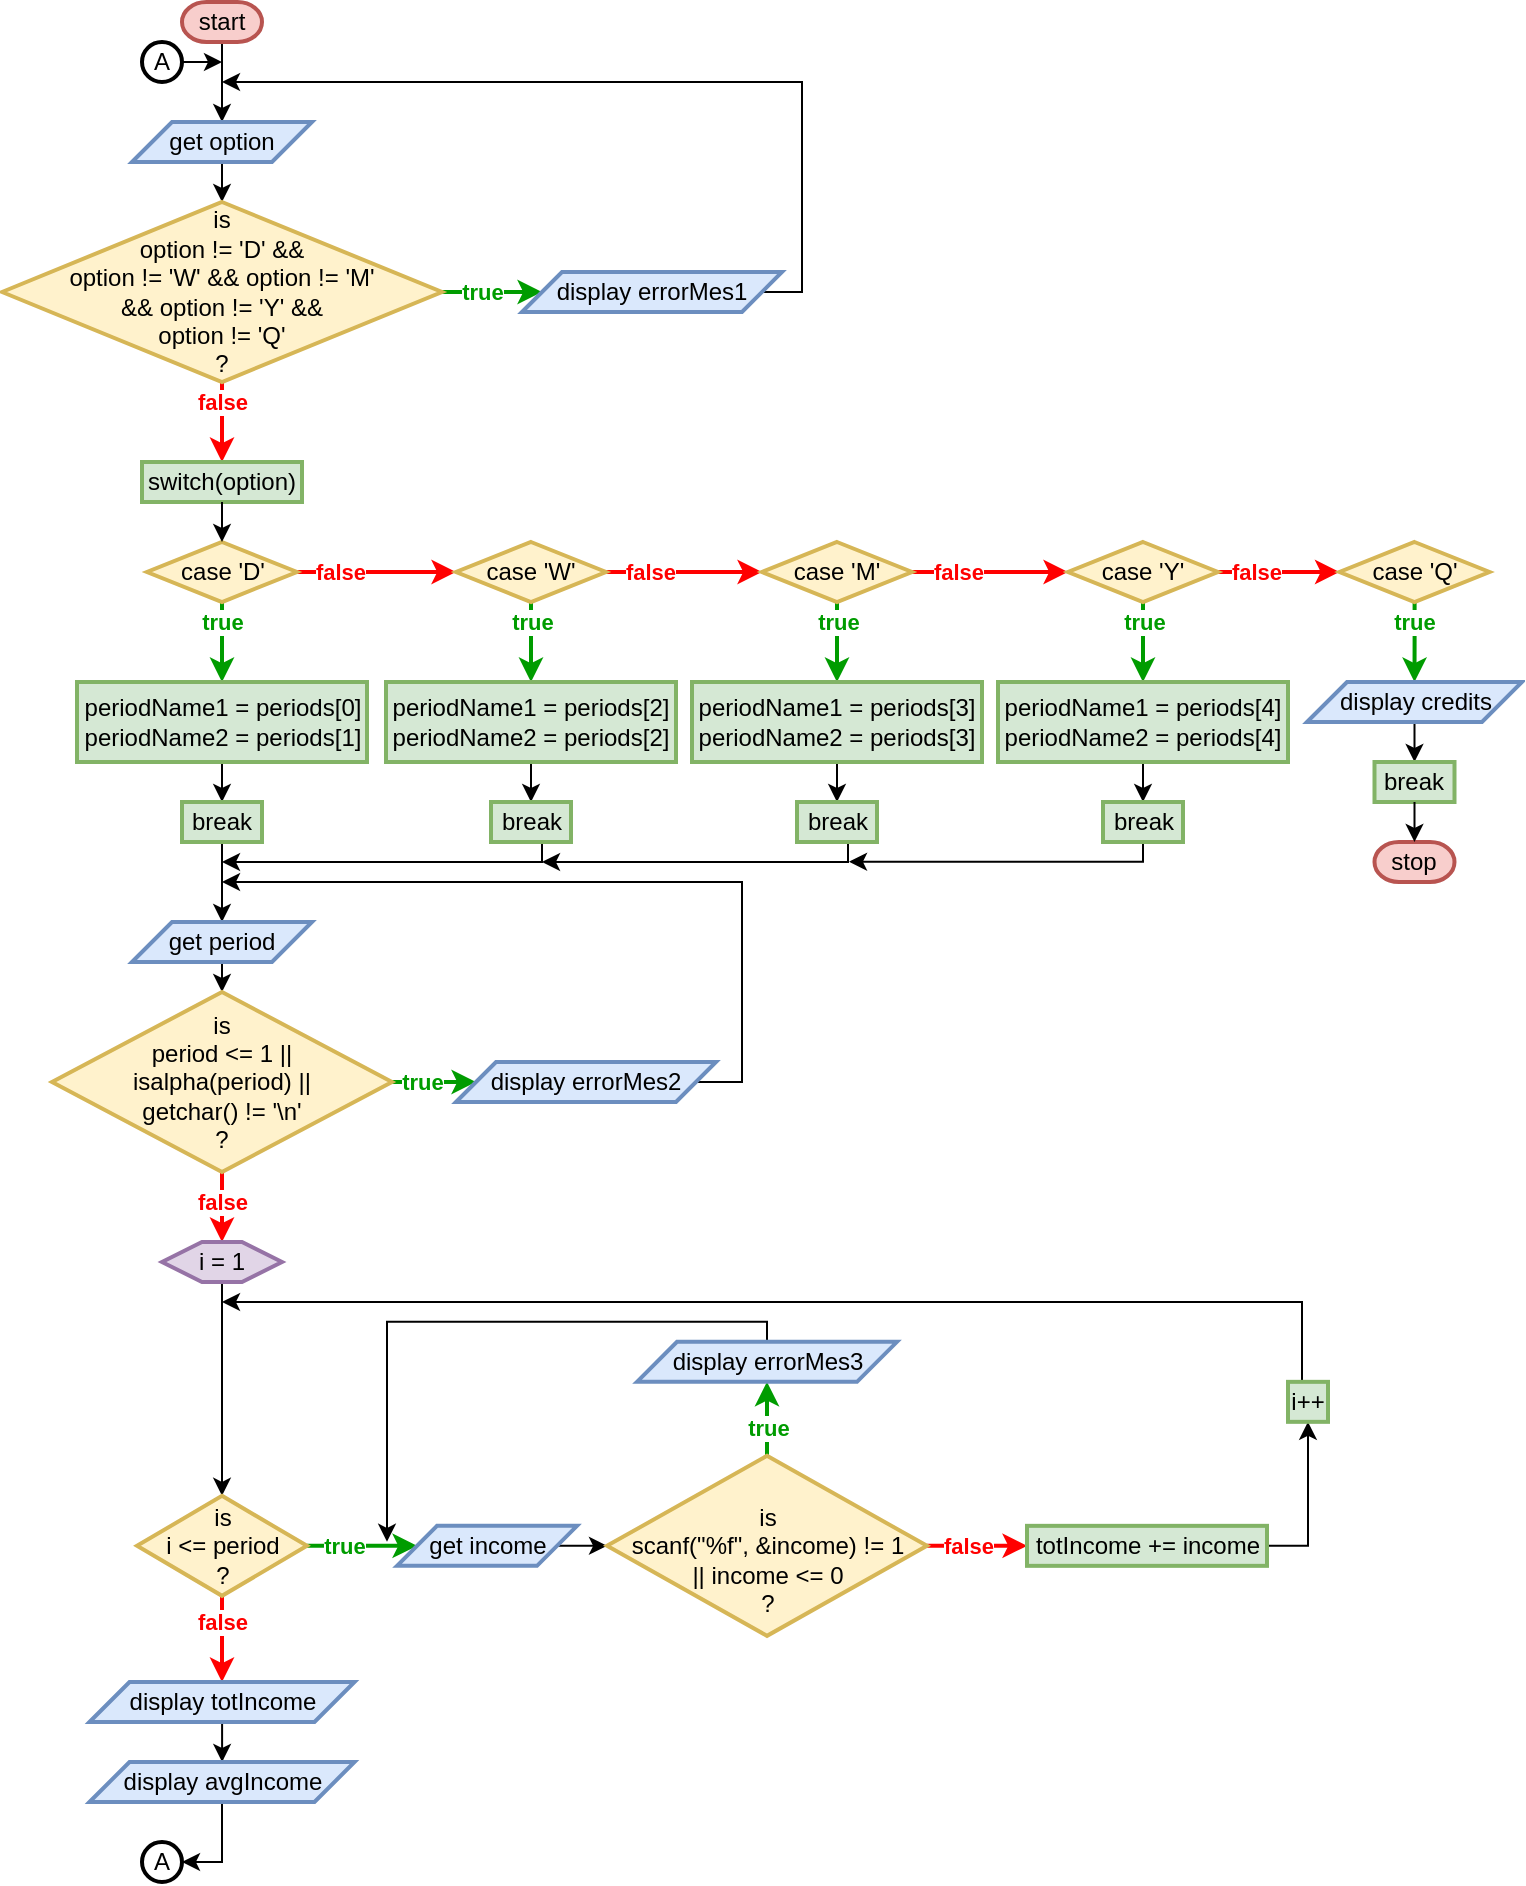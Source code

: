 <mxfile version="22.1.7" type="device">
  <diagram id="C5RBs43oDa-KdzZeNtuy" name="Page-1">
    <mxGraphModel dx="2422" dy="942" grid="1" gridSize="10" guides="1" tooltips="1" connect="1" arrows="1" fold="1" page="1" pageScale="1" pageWidth="827" pageHeight="1169" math="0" shadow="0">
      <root>
        <mxCell id="WIyWlLk6GJQsqaUBKTNV-0" />
        <mxCell id="WIyWlLk6GJQsqaUBKTNV-1" parent="WIyWlLk6GJQsqaUBKTNV-0" />
        <mxCell id="bwwct-PBgF6Mu_VAMtFp-4" value="" style="edgeStyle=orthogonalEdgeStyle;rounded=0;orthogonalLoop=1;jettySize=auto;html=1;" parent="WIyWlLk6GJQsqaUBKTNV-1" source="bwwct-PBgF6Mu_VAMtFp-2" edge="1">
          <mxGeometry relative="1" as="geometry">
            <mxPoint x="144" y="144" as="targetPoint" />
          </mxGeometry>
        </mxCell>
        <mxCell id="bwwct-PBgF6Mu_VAMtFp-2" value="A" style="strokeWidth=2;html=1;shape=mxgraph.flowchart.start_2;whiteSpace=wrap;" parent="WIyWlLk6GJQsqaUBKTNV-1" vertex="1">
          <mxGeometry x="104" y="134" width="20" height="20" as="geometry" />
        </mxCell>
        <mxCell id="bwwct-PBgF6Mu_VAMtFp-9" value="" style="edgeStyle=orthogonalEdgeStyle;rounded=0;orthogonalLoop=1;jettySize=auto;html=1;" parent="WIyWlLk6GJQsqaUBKTNV-1" source="bwwct-PBgF6Mu_VAMtFp-5" target="bwwct-PBgF6Mu_VAMtFp-8" edge="1">
          <mxGeometry relative="1" as="geometry" />
        </mxCell>
        <mxCell id="bwwct-PBgF6Mu_VAMtFp-5" value="start" style="strokeWidth=2;html=1;shape=mxgraph.flowchart.terminator;whiteSpace=wrap;fillColor=#f8cecc;strokeColor=#b85450;" parent="WIyWlLk6GJQsqaUBKTNV-1" vertex="1">
          <mxGeometry x="124" y="114" width="40" height="20" as="geometry" />
        </mxCell>
        <mxCell id="bwwct-PBgF6Mu_VAMtFp-11" value="" style="edgeStyle=orthogonalEdgeStyle;rounded=0;orthogonalLoop=1;jettySize=auto;html=1;" parent="WIyWlLk6GJQsqaUBKTNV-1" source="bwwct-PBgF6Mu_VAMtFp-8" target="bwwct-PBgF6Mu_VAMtFp-10" edge="1">
          <mxGeometry relative="1" as="geometry" />
        </mxCell>
        <mxCell id="bwwct-PBgF6Mu_VAMtFp-8" value="get option" style="shape=parallelogram;perimeter=parallelogramPerimeter;whiteSpace=wrap;html=1;fixedSize=1;strokeWidth=2;fillColor=#dae8fc;strokeColor=#6c8ebf;" parent="WIyWlLk6GJQsqaUBKTNV-1" vertex="1">
          <mxGeometry x="99" y="174" width="90" height="20" as="geometry" />
        </mxCell>
        <mxCell id="bwwct-PBgF6Mu_VAMtFp-13" value="&lt;font color=&quot;#009c00&quot;&gt;true&lt;/font&gt;" style="edgeStyle=orthogonalEdgeStyle;rounded=0;orthogonalLoop=1;jettySize=auto;html=1;fillColor=#d5e8d4;strokeColor=#009C00;strokeWidth=2;fontStyle=1" parent="WIyWlLk6GJQsqaUBKTNV-1" source="bwwct-PBgF6Mu_VAMtFp-10" target="bwwct-PBgF6Mu_VAMtFp-12" edge="1">
          <mxGeometry x="-0.2" relative="1" as="geometry">
            <mxPoint as="offset" />
          </mxGeometry>
        </mxCell>
        <mxCell id="bwwct-PBgF6Mu_VAMtFp-21" value="&lt;b&gt;&lt;font color=&quot;#ff0000&quot;&gt;false&lt;/font&gt;&lt;/b&gt;" style="edgeStyle=orthogonalEdgeStyle;rounded=0;orthogonalLoop=1;jettySize=auto;html=1;exitX=0.5;exitY=1;exitDx=0;exitDy=0;entryX=0.5;entryY=0;entryDx=0;entryDy=0;strokeColor=#FF0000;strokeWidth=2;" parent="WIyWlLk6GJQsqaUBKTNV-1" source="bwwct-PBgF6Mu_VAMtFp-10" target="bwwct-PBgF6Mu_VAMtFp-20" edge="1">
          <mxGeometry x="-0.5" relative="1" as="geometry">
            <mxPoint as="offset" />
          </mxGeometry>
        </mxCell>
        <mxCell id="bwwct-PBgF6Mu_VAMtFp-10" value="is&lt;br&gt;option != &#39;D&#39; &amp;amp;&amp;amp;&lt;br style=&quot;font-size: 11px;&quot;&gt;option != &#39;W&#39; &amp;amp;&amp;amp; option != &#39;M&#39;&lt;br&gt;&amp;amp;&amp;amp; option != &#39;Y&#39; &amp;amp;&amp;amp;&lt;br&gt;option != &#39;Q&#39;&lt;br&gt;?" style="rhombus;whiteSpace=wrap;html=1;strokeWidth=2;fillColor=#fff2cc;strokeColor=#d6b656;" parent="WIyWlLk6GJQsqaUBKTNV-1" vertex="1">
          <mxGeometry x="34" y="214" width="220" height="90" as="geometry" />
        </mxCell>
        <mxCell id="bwwct-PBgF6Mu_VAMtFp-17" style="edgeStyle=orthogonalEdgeStyle;rounded=0;orthogonalLoop=1;jettySize=auto;html=1;exitX=1;exitY=0.5;exitDx=0;exitDy=0;" parent="WIyWlLk6GJQsqaUBKTNV-1" source="bwwct-PBgF6Mu_VAMtFp-12" edge="1">
          <mxGeometry relative="1" as="geometry">
            <mxPoint x="144" y="154" as="targetPoint" />
            <Array as="points">
              <mxPoint x="434" y="259" />
              <mxPoint x="434" y="154" />
            </Array>
          </mxGeometry>
        </mxCell>
        <mxCell id="bwwct-PBgF6Mu_VAMtFp-12" value="display errorMes1" style="shape=parallelogram;perimeter=parallelogramPerimeter;whiteSpace=wrap;html=1;fixedSize=1;strokeWidth=2;fillColor=#dae8fc;strokeColor=#6c8ebf;" parent="WIyWlLk6GJQsqaUBKTNV-1" vertex="1">
          <mxGeometry x="294" y="249" width="130" height="20" as="geometry" />
        </mxCell>
        <mxCell id="bwwct-PBgF6Mu_VAMtFp-20" value="switch(option)" style="whiteSpace=wrap;html=1;strokeWidth=2;fillColor=#d5e8d4;strokeColor=#82b366;" parent="WIyWlLk6GJQsqaUBKTNV-1" vertex="1">
          <mxGeometry x="104" y="344" width="80" height="20" as="geometry" />
        </mxCell>
        <mxCell id="bwwct-PBgF6Mu_VAMtFp-61" value="&lt;b&gt;&lt;font color=&quot;#009c00&quot;&gt;true&lt;/font&gt;&lt;/b&gt;" style="edgeStyle=orthogonalEdgeStyle;rounded=0;orthogonalLoop=1;jettySize=auto;html=1;exitX=0.5;exitY=1;exitDx=0;exitDy=0;entryX=0.5;entryY=0;entryDx=0;entryDy=0;strokeWidth=2;strokeColor=#009C00;" parent="WIyWlLk6GJQsqaUBKTNV-1" source="bwwct-PBgF6Mu_VAMtFp-22" target="bwwct-PBgF6Mu_VAMtFp-24" edge="1">
          <mxGeometry x="-0.5" relative="1" as="geometry">
            <mxPoint as="offset" />
          </mxGeometry>
        </mxCell>
        <mxCell id="bwwct-PBgF6Mu_VAMtFp-62" value="&lt;b&gt;&lt;font color=&quot;#ff0000&quot;&gt;false&lt;/font&gt;&lt;/b&gt;" style="edgeStyle=orthogonalEdgeStyle;rounded=0;orthogonalLoop=1;jettySize=auto;html=1;exitX=1;exitY=0.5;exitDx=0;exitDy=0;entryX=0;entryY=0.5;entryDx=0;entryDy=0;strokeWidth=2;strokeColor=#FF0000;" parent="WIyWlLk6GJQsqaUBKTNV-1" source="bwwct-PBgF6Mu_VAMtFp-22" target="bwwct-PBgF6Mu_VAMtFp-53" edge="1">
          <mxGeometry x="-0.471" relative="1" as="geometry">
            <mxPoint as="offset" />
            <Array as="points">
              <mxPoint x="214" y="399" />
              <mxPoint x="214" y="399" />
            </Array>
          </mxGeometry>
        </mxCell>
        <mxCell id="bwwct-PBgF6Mu_VAMtFp-22" value="case &#39;D&#39;" style="rhombus;whiteSpace=wrap;html=1;strokeWidth=2;fillColor=#fff2cc;strokeColor=#d6b656;" parent="WIyWlLk6GJQsqaUBKTNV-1" vertex="1">
          <mxGeometry x="106.5" y="384" width="75" height="30" as="geometry" />
        </mxCell>
        <mxCell id="bwwct-PBgF6Mu_VAMtFp-29" value="" style="edgeStyle=orthogonalEdgeStyle;rounded=0;orthogonalLoop=1;jettySize=auto;html=1;" parent="WIyWlLk6GJQsqaUBKTNV-1" source="bwwct-PBgF6Mu_VAMtFp-24" target="bwwct-PBgF6Mu_VAMtFp-28" edge="1">
          <mxGeometry relative="1" as="geometry" />
        </mxCell>
        <mxCell id="bwwct-PBgF6Mu_VAMtFp-24" value="periodName1 = periods[0]&lt;br&gt;periodName2 = periods[1]" style="whiteSpace=wrap;html=1;strokeWidth=2;fillColor=#d5e8d4;strokeColor=#82b366;" parent="WIyWlLk6GJQsqaUBKTNV-1" vertex="1">
          <mxGeometry x="71.5" y="454" width="145" height="40" as="geometry" />
        </mxCell>
        <mxCell id="bwwct-PBgF6Mu_VAMtFp-135" style="edgeStyle=orthogonalEdgeStyle;rounded=0;orthogonalLoop=1;jettySize=auto;html=1;exitX=0.5;exitY=1;exitDx=0;exitDy=0;entryX=0.5;entryY=0;entryDx=0;entryDy=0;" parent="WIyWlLk6GJQsqaUBKTNV-1" source="bwwct-PBgF6Mu_VAMtFp-28" target="bJJAs-qii2yfyXWlFx9c-7" edge="1">
          <mxGeometry relative="1" as="geometry">
            <mxPoint x="144" y="734" as="targetPoint" />
          </mxGeometry>
        </mxCell>
        <mxCell id="bwwct-PBgF6Mu_VAMtFp-28" value="break" style="whiteSpace=wrap;html=1;strokeWidth=2;fillColor=#d5e8d4;strokeColor=#82b366;" parent="WIyWlLk6GJQsqaUBKTNV-1" vertex="1">
          <mxGeometry x="124" y="514" width="40" height="20" as="geometry" />
        </mxCell>
        <mxCell id="bwwct-PBgF6Mu_VAMtFp-63" value="&lt;b&gt;&lt;font color=&quot;#009c00&quot;&gt;true&lt;/font&gt;&lt;/b&gt;" style="edgeStyle=orthogonalEdgeStyle;rounded=0;orthogonalLoop=1;jettySize=auto;html=1;exitX=0.5;exitY=1;exitDx=0;exitDy=0;entryX=0.5;entryY=0;entryDx=0;entryDy=0;strokeWidth=2;strokeColor=#009C00;" parent="WIyWlLk6GJQsqaUBKTNV-1" source="bwwct-PBgF6Mu_VAMtFp-53" target="bwwct-PBgF6Mu_VAMtFp-56" edge="1">
          <mxGeometry x="-0.5" relative="1" as="geometry">
            <mxPoint as="offset" />
          </mxGeometry>
        </mxCell>
        <mxCell id="bwwct-PBgF6Mu_VAMtFp-80" value="&lt;b&gt;&lt;font color=&quot;#ff0000&quot;&gt;false&lt;/font&gt;&lt;/b&gt;" style="edgeStyle=orthogonalEdgeStyle;rounded=0;orthogonalLoop=1;jettySize=auto;html=1;exitX=1;exitY=0.5;exitDx=0;exitDy=0;entryX=0;entryY=0.5;entryDx=0;entryDy=0;strokeWidth=2;strokeColor=#FF0000;" parent="WIyWlLk6GJQsqaUBKTNV-1" source="bwwct-PBgF6Mu_VAMtFp-53" target="bwwct-PBgF6Mu_VAMtFp-66" edge="1">
          <mxGeometry x="-0.455" relative="1" as="geometry">
            <mxPoint as="offset" />
          </mxGeometry>
        </mxCell>
        <mxCell id="bwwct-PBgF6Mu_VAMtFp-53" value="case &#39;W&#39;" style="rhombus;whiteSpace=wrap;html=1;strokeWidth=2;fillColor=#fff2cc;strokeColor=#d6b656;" parent="WIyWlLk6GJQsqaUBKTNV-1" vertex="1">
          <mxGeometry x="261" y="384" width="75" height="30" as="geometry" />
        </mxCell>
        <mxCell id="bwwct-PBgF6Mu_VAMtFp-64" style="edgeStyle=orthogonalEdgeStyle;rounded=0;orthogonalLoop=1;jettySize=auto;html=1;exitX=0.5;exitY=1;exitDx=0;exitDy=0;entryX=0.5;entryY=0;entryDx=0;entryDy=0;" parent="WIyWlLk6GJQsqaUBKTNV-1" source="bwwct-PBgF6Mu_VAMtFp-56" target="bwwct-PBgF6Mu_VAMtFp-59" edge="1">
          <mxGeometry relative="1" as="geometry" />
        </mxCell>
        <mxCell id="bwwct-PBgF6Mu_VAMtFp-56" value="periodName1 = periods[2]&lt;br style=&quot;border-color: var(--border-color);&quot;&gt;periodName2 = periods[2]" style="whiteSpace=wrap;html=1;strokeWidth=2;fillColor=#d5e8d4;strokeColor=#82b366;" parent="WIyWlLk6GJQsqaUBKTNV-1" vertex="1">
          <mxGeometry x="226" y="454" width="145" height="40" as="geometry" />
        </mxCell>
        <mxCell id="bwwct-PBgF6Mu_VAMtFp-87" style="edgeStyle=orthogonalEdgeStyle;rounded=0;orthogonalLoop=1;jettySize=auto;html=1;exitX=0.5;exitY=1;exitDx=0;exitDy=0;" parent="WIyWlLk6GJQsqaUBKTNV-1" source="bwwct-PBgF6Mu_VAMtFp-59" edge="1">
          <mxGeometry relative="1" as="geometry">
            <mxPoint x="144" y="544" as="targetPoint" />
            <Array as="points">
              <mxPoint x="304" y="534" />
              <mxPoint x="304" y="544" />
            </Array>
          </mxGeometry>
        </mxCell>
        <mxCell id="bwwct-PBgF6Mu_VAMtFp-59" value="break" style="whiteSpace=wrap;html=1;strokeWidth=2;fillColor=#d5e8d4;strokeColor=#82b366;" parent="WIyWlLk6GJQsqaUBKTNV-1" vertex="1">
          <mxGeometry x="278.5" y="514" width="40" height="20" as="geometry" />
        </mxCell>
        <mxCell id="bwwct-PBgF6Mu_VAMtFp-65" value="&lt;b&gt;&lt;font color=&quot;#009c00&quot;&gt;true&lt;/font&gt;&lt;/b&gt;" style="edgeStyle=orthogonalEdgeStyle;rounded=0;orthogonalLoop=1;jettySize=auto;html=1;exitX=0.5;exitY=1;exitDx=0;exitDy=0;entryX=0.5;entryY=0;entryDx=0;entryDy=0;strokeWidth=2;strokeColor=#009C00;" parent="WIyWlLk6GJQsqaUBKTNV-1" source="bwwct-PBgF6Mu_VAMtFp-66" target="bwwct-PBgF6Mu_VAMtFp-68" edge="1">
          <mxGeometry x="-0.5" relative="1" as="geometry">
            <mxPoint as="offset" />
          </mxGeometry>
        </mxCell>
        <mxCell id="bwwct-PBgF6Mu_VAMtFp-81" value="&lt;b&gt;&lt;font color=&quot;#ff0000&quot;&gt;false&lt;/font&gt;&lt;/b&gt;" style="edgeStyle=orthogonalEdgeStyle;rounded=0;orthogonalLoop=1;jettySize=auto;html=1;exitX=1;exitY=0.5;exitDx=0;exitDy=0;entryX=0;entryY=0.5;entryDx=0;entryDy=0;strokeWidth=2;strokeColor=#FF0000;" parent="WIyWlLk6GJQsqaUBKTNV-1" source="bwwct-PBgF6Mu_VAMtFp-66" target="bwwct-PBgF6Mu_VAMtFp-71" edge="1">
          <mxGeometry x="-0.412" relative="1" as="geometry">
            <mxPoint as="offset" />
          </mxGeometry>
        </mxCell>
        <mxCell id="bwwct-PBgF6Mu_VAMtFp-66" value="case &#39;M&#39;" style="rhombus;whiteSpace=wrap;html=1;strokeWidth=2;fillColor=#fff2cc;strokeColor=#d6b656;" parent="WIyWlLk6GJQsqaUBKTNV-1" vertex="1">
          <mxGeometry x="414" y="384" width="75" height="30" as="geometry" />
        </mxCell>
        <mxCell id="bwwct-PBgF6Mu_VAMtFp-67" style="edgeStyle=orthogonalEdgeStyle;rounded=0;orthogonalLoop=1;jettySize=auto;html=1;exitX=0.5;exitY=1;exitDx=0;exitDy=0;entryX=0.5;entryY=0;entryDx=0;entryDy=0;" parent="WIyWlLk6GJQsqaUBKTNV-1" source="bwwct-PBgF6Mu_VAMtFp-68" target="bwwct-PBgF6Mu_VAMtFp-69" edge="1">
          <mxGeometry relative="1" as="geometry" />
        </mxCell>
        <mxCell id="bwwct-PBgF6Mu_VAMtFp-68" value="periodName1 = periods[3]&lt;br style=&quot;border-color: var(--border-color);&quot;&gt;periodName2 = periods[3]" style="whiteSpace=wrap;html=1;strokeWidth=2;fillColor=#d5e8d4;strokeColor=#82b366;" parent="WIyWlLk6GJQsqaUBKTNV-1" vertex="1">
          <mxGeometry x="379" y="454" width="145" height="40" as="geometry" />
        </mxCell>
        <mxCell id="bwwct-PBgF6Mu_VAMtFp-88" style="edgeStyle=orthogonalEdgeStyle;rounded=0;orthogonalLoop=1;jettySize=auto;html=1;exitX=0.5;exitY=1;exitDx=0;exitDy=0;" parent="WIyWlLk6GJQsqaUBKTNV-1" source="bwwct-PBgF6Mu_VAMtFp-69" edge="1">
          <mxGeometry relative="1" as="geometry">
            <mxPoint x="304" y="544" as="targetPoint" />
            <Array as="points">
              <mxPoint x="457" y="544" />
            </Array>
          </mxGeometry>
        </mxCell>
        <mxCell id="bwwct-PBgF6Mu_VAMtFp-69" value="break" style="whiteSpace=wrap;html=1;strokeWidth=2;fillColor=#d5e8d4;strokeColor=#82b366;" parent="WIyWlLk6GJQsqaUBKTNV-1" vertex="1">
          <mxGeometry x="431.5" y="514" width="40" height="20" as="geometry" />
        </mxCell>
        <mxCell id="bwwct-PBgF6Mu_VAMtFp-70" value="&lt;b&gt;&lt;font color=&quot;#009c00&quot;&gt;true&lt;/font&gt;&lt;/b&gt;" style="edgeStyle=orthogonalEdgeStyle;rounded=0;orthogonalLoop=1;jettySize=auto;html=1;exitX=0.5;exitY=1;exitDx=0;exitDy=0;entryX=0.5;entryY=0;entryDx=0;entryDy=0;strokeWidth=2;strokeColor=#009C00;" parent="WIyWlLk6GJQsqaUBKTNV-1" source="bwwct-PBgF6Mu_VAMtFp-71" target="bwwct-PBgF6Mu_VAMtFp-73" edge="1">
          <mxGeometry x="-0.5" relative="1" as="geometry">
            <mxPoint as="offset" />
          </mxGeometry>
        </mxCell>
        <mxCell id="bwwct-PBgF6Mu_VAMtFp-82" value="&lt;b&gt;&lt;font color=&quot;#ff0000&quot;&gt;false&lt;/font&gt;&lt;/b&gt;" style="edgeStyle=orthogonalEdgeStyle;rounded=0;orthogonalLoop=1;jettySize=auto;html=1;exitX=1;exitY=0.5;exitDx=0;exitDy=0;entryX=0;entryY=0.5;entryDx=0;entryDy=0;strokeWidth=2;strokeColor=#FF0000;" parent="WIyWlLk6GJQsqaUBKTNV-1" source="bwwct-PBgF6Mu_VAMtFp-71" target="bwwct-PBgF6Mu_VAMtFp-76" edge="1">
          <mxGeometry x="-0.375" relative="1" as="geometry">
            <mxPoint as="offset" />
          </mxGeometry>
        </mxCell>
        <mxCell id="bwwct-PBgF6Mu_VAMtFp-71" value="case &#39;Y&#39;" style="rhombus;whiteSpace=wrap;html=1;strokeWidth=2;fillColor=#fff2cc;strokeColor=#d6b656;" parent="WIyWlLk6GJQsqaUBKTNV-1" vertex="1">
          <mxGeometry x="567" y="384" width="75" height="30" as="geometry" />
        </mxCell>
        <mxCell id="bwwct-PBgF6Mu_VAMtFp-72" style="edgeStyle=orthogonalEdgeStyle;rounded=0;orthogonalLoop=1;jettySize=auto;html=1;exitX=0.5;exitY=1;exitDx=0;exitDy=0;entryX=0.5;entryY=0;entryDx=0;entryDy=0;" parent="WIyWlLk6GJQsqaUBKTNV-1" source="bwwct-PBgF6Mu_VAMtFp-73" target="bwwct-PBgF6Mu_VAMtFp-74" edge="1">
          <mxGeometry relative="1" as="geometry" />
        </mxCell>
        <mxCell id="bwwct-PBgF6Mu_VAMtFp-73" value="periodName1 = periods[4]&lt;br style=&quot;border-color: var(--border-color);&quot;&gt;periodName2 = periods[4]" style="whiteSpace=wrap;html=1;strokeWidth=2;fillColor=#d5e8d4;strokeColor=#82b366;" parent="WIyWlLk6GJQsqaUBKTNV-1" vertex="1">
          <mxGeometry x="532" y="454" width="145" height="40" as="geometry" />
        </mxCell>
        <mxCell id="Gk_Ozp-wiZFLK-AIQoWB-1" style="edgeStyle=orthogonalEdgeStyle;rounded=0;orthogonalLoop=1;jettySize=auto;html=1;exitX=0.5;exitY=1;exitDx=0;exitDy=0;" edge="1" parent="WIyWlLk6GJQsqaUBKTNV-1" source="bwwct-PBgF6Mu_VAMtFp-74">
          <mxGeometry relative="1" as="geometry">
            <mxPoint x="457.5" y="543.85" as="targetPoint" />
            <mxPoint x="627.5" y="543.85" as="sourcePoint" />
            <Array as="points">
              <mxPoint x="605" y="544" />
            </Array>
          </mxGeometry>
        </mxCell>
        <mxCell id="bwwct-PBgF6Mu_VAMtFp-74" value="break" style="whiteSpace=wrap;html=1;strokeWidth=2;fillColor=#d5e8d4;strokeColor=#82b366;" parent="WIyWlLk6GJQsqaUBKTNV-1" vertex="1">
          <mxGeometry x="584.5" y="514" width="40" height="20" as="geometry" />
        </mxCell>
        <mxCell id="bwwct-PBgF6Mu_VAMtFp-93" value="&lt;b&gt;&lt;font color=&quot;#009c00&quot;&gt;true&lt;/font&gt;&lt;/b&gt;" style="edgeStyle=orthogonalEdgeStyle;rounded=0;orthogonalLoop=1;jettySize=auto;html=1;strokeWidth=2;strokeColor=#009C00;" parent="WIyWlLk6GJQsqaUBKTNV-1" source="bwwct-PBgF6Mu_VAMtFp-76" target="bwwct-PBgF6Mu_VAMtFp-92" edge="1">
          <mxGeometry x="-0.5" relative="1" as="geometry">
            <mxPoint as="offset" />
          </mxGeometry>
        </mxCell>
        <mxCell id="bwwct-PBgF6Mu_VAMtFp-76" value="case &#39;Q&#39;" style="rhombus;whiteSpace=wrap;html=1;strokeWidth=2;fillColor=#fff2cc;strokeColor=#d6b656;" parent="WIyWlLk6GJQsqaUBKTNV-1" vertex="1">
          <mxGeometry x="702.75" y="384" width="75" height="30" as="geometry" />
        </mxCell>
        <mxCell id="bwwct-PBgF6Mu_VAMtFp-136" style="edgeStyle=orthogonalEdgeStyle;rounded=0;orthogonalLoop=1;jettySize=auto;html=1;exitX=0.5;exitY=1;exitDx=0;exitDy=0;entryX=0.5;entryY=0;entryDx=0;entryDy=0;" parent="WIyWlLk6GJQsqaUBKTNV-1" source="bJJAs-qii2yfyXWlFx9c-7" target="bwwct-PBgF6Mu_VAMtFp-98" edge="1">
          <mxGeometry relative="1" as="geometry">
            <mxPoint x="149" y="624" as="sourcePoint" />
          </mxGeometry>
        </mxCell>
        <mxCell id="bwwct-PBgF6Mu_VAMtFp-95" value="" style="edgeStyle=orthogonalEdgeStyle;rounded=0;orthogonalLoop=1;jettySize=auto;html=1;" parent="WIyWlLk6GJQsqaUBKTNV-1" source="bwwct-PBgF6Mu_VAMtFp-92" target="bwwct-PBgF6Mu_VAMtFp-94" edge="1">
          <mxGeometry relative="1" as="geometry" />
        </mxCell>
        <mxCell id="bwwct-PBgF6Mu_VAMtFp-92" value="display credits" style="shape=parallelogram;perimeter=parallelogramPerimeter;whiteSpace=wrap;html=1;fixedSize=1;strokeWidth=2;fillColor=#dae8fc;strokeColor=#6c8ebf;" parent="WIyWlLk6GJQsqaUBKTNV-1" vertex="1">
          <mxGeometry x="686.5" y="454" width="107.5" height="20" as="geometry" />
        </mxCell>
        <mxCell id="bwwct-PBgF6Mu_VAMtFp-94" value="break" style="whiteSpace=wrap;html=1;strokeWidth=2;fillColor=#d5e8d4;strokeColor=#82b366;" parent="WIyWlLk6GJQsqaUBKTNV-1" vertex="1">
          <mxGeometry x="720.25" y="494" width="40" height="20" as="geometry" />
        </mxCell>
        <mxCell id="bwwct-PBgF6Mu_VAMtFp-96" value="stop" style="strokeWidth=2;html=1;shape=mxgraph.flowchart.terminator;whiteSpace=wrap;fillColor=#f8cecc;strokeColor=#b85450;" parent="WIyWlLk6GJQsqaUBKTNV-1" vertex="1">
          <mxGeometry x="720.25" y="534" width="40" height="20" as="geometry" />
        </mxCell>
        <mxCell id="bwwct-PBgF6Mu_VAMtFp-138" value="&lt;font color=&quot;#009c00&quot;&gt;&lt;b&gt;true&lt;/b&gt;&lt;/font&gt;" style="edgeStyle=orthogonalEdgeStyle;rounded=0;orthogonalLoop=1;jettySize=auto;html=1;exitX=1;exitY=0.5;exitDx=0;exitDy=0;entryX=0;entryY=0.5;entryDx=0;entryDy=0;strokeWidth=2;strokeColor=#009C00;" parent="WIyWlLk6GJQsqaUBKTNV-1" source="bwwct-PBgF6Mu_VAMtFp-98" target="bwwct-PBgF6Mu_VAMtFp-100" edge="1">
          <mxGeometry x="-0.13" relative="1" as="geometry">
            <mxPoint as="offset" />
          </mxGeometry>
        </mxCell>
        <mxCell id="bwwct-PBgF6Mu_VAMtFp-140" value="&lt;b&gt;&lt;font color=&quot;#ff0000&quot;&gt;false&lt;/font&gt;&lt;/b&gt;" style="edgeStyle=orthogonalEdgeStyle;rounded=0;orthogonalLoop=1;jettySize=auto;html=1;exitX=0.5;exitY=1;exitDx=0;exitDy=0;entryX=0.5;entryY=0;entryDx=0;entryDy=0;strokeWidth=2;strokeColor=#FF0000;" parent="WIyWlLk6GJQsqaUBKTNV-1" source="bwwct-PBgF6Mu_VAMtFp-98" target="bwwct-PBgF6Mu_VAMtFp-103" edge="1">
          <mxGeometry x="-0.143" relative="1" as="geometry">
            <mxPoint as="offset" />
          </mxGeometry>
        </mxCell>
        <mxCell id="bwwct-PBgF6Mu_VAMtFp-98" value="is&lt;br&gt;period &amp;lt;= 1 || &lt;br&gt;isalpha(period) ||&lt;br&gt;getchar() != &#39;\n&#39;&lt;br&gt;?" style="rhombus;whiteSpace=wrap;html=1;strokeWidth=2;fillColor=#fff2cc;strokeColor=#d6b656;" parent="WIyWlLk6GJQsqaUBKTNV-1" vertex="1">
          <mxGeometry x="59" y="609" width="170" height="90" as="geometry" />
        </mxCell>
        <mxCell id="bwwct-PBgF6Mu_VAMtFp-139" style="edgeStyle=orthogonalEdgeStyle;rounded=0;orthogonalLoop=1;jettySize=auto;html=1;exitX=1;exitY=0.5;exitDx=0;exitDy=0;" parent="WIyWlLk6GJQsqaUBKTNV-1" source="bwwct-PBgF6Mu_VAMtFp-100" edge="1">
          <mxGeometry relative="1" as="geometry">
            <mxPoint x="144" y="554" as="targetPoint" />
            <Array as="points">
              <mxPoint x="404" y="654" />
              <mxPoint x="404" y="554" />
            </Array>
          </mxGeometry>
        </mxCell>
        <mxCell id="bwwct-PBgF6Mu_VAMtFp-100" value="display errorMes2" style="shape=parallelogram;perimeter=parallelogramPerimeter;whiteSpace=wrap;html=1;fixedSize=1;strokeWidth=2;fillColor=#dae8fc;strokeColor=#6c8ebf;" parent="WIyWlLk6GJQsqaUBKTNV-1" vertex="1">
          <mxGeometry x="261" y="644" width="130" height="20" as="geometry" />
        </mxCell>
        <mxCell id="bwwct-PBgF6Mu_VAMtFp-106" value="" style="edgeStyle=orthogonalEdgeStyle;rounded=0;orthogonalLoop=1;jettySize=auto;html=1;entryX=0.5;entryY=0;entryDx=0;entryDy=0;exitX=0.5;exitY=1;exitDx=0;exitDy=0;" parent="WIyWlLk6GJQsqaUBKTNV-1" source="bwwct-PBgF6Mu_VAMtFp-103" target="bwwct-PBgF6Mu_VAMtFp-105" edge="1">
          <mxGeometry relative="1" as="geometry">
            <mxPoint x="334" y="1126" as="targetPoint" />
          </mxGeometry>
        </mxCell>
        <mxCell id="bwwct-PBgF6Mu_VAMtFp-103" value="i = 1" style="shape=hexagon;perimeter=hexagonPerimeter2;whiteSpace=wrap;html=1;fixedSize=1;strokeWidth=2;fillColor=#e1d5e7;strokeColor=#9673a6;" parent="WIyWlLk6GJQsqaUBKTNV-1" vertex="1">
          <mxGeometry x="114" y="734" width="60" height="20" as="geometry" />
        </mxCell>
        <mxCell id="bwwct-PBgF6Mu_VAMtFp-126" value="&lt;b&gt;&lt;font color=&quot;#ff0000&quot;&gt;false&lt;/font&gt;&lt;/b&gt;" style="edgeStyle=orthogonalEdgeStyle;rounded=0;orthogonalLoop=1;jettySize=auto;html=1;strokeWidth=2;strokeColor=#FF0000;entryX=0.5;entryY=0;entryDx=0;entryDy=0;" parent="WIyWlLk6GJQsqaUBKTNV-1" source="bwwct-PBgF6Mu_VAMtFp-105" target="bwwct-PBgF6Mu_VAMtFp-125" edge="1">
          <mxGeometry x="-0.393" relative="1" as="geometry">
            <mxPoint x="146.5" y="955.92" as="targetPoint" />
            <mxPoint as="offset" />
          </mxGeometry>
        </mxCell>
        <mxCell id="bwwct-PBgF6Mu_VAMtFp-153" value="&lt;b&gt;&lt;font color=&quot;#009c00&quot;&gt;true&lt;/font&gt;&lt;/b&gt;" style="edgeStyle=orthogonalEdgeStyle;rounded=0;orthogonalLoop=1;jettySize=auto;html=1;exitX=1;exitY=0.5;exitDx=0;exitDy=0;entryX=0;entryY=0.5;entryDx=0;entryDy=0;strokeWidth=2;strokeColor=#009C00;" parent="WIyWlLk6GJQsqaUBKTNV-1" source="bwwct-PBgF6Mu_VAMtFp-105" target="bJJAs-qii2yfyXWlFx9c-10" edge="1">
          <mxGeometry x="-0.333" relative="1" as="geometry">
            <mxPoint x="273.5" y="885.92" as="targetPoint" />
            <mxPoint as="offset" />
          </mxGeometry>
        </mxCell>
        <mxCell id="bwwct-PBgF6Mu_VAMtFp-105" value="is&lt;br&gt;i &amp;lt;= period&lt;br&gt;?" style="rhombus;whiteSpace=wrap;html=1;strokeWidth=2;fillColor=#fff2cc;strokeColor=#d6b656;" parent="WIyWlLk6GJQsqaUBKTNV-1" vertex="1">
          <mxGeometry x="101.5" y="860.92" width="85" height="50" as="geometry" />
        </mxCell>
        <mxCell id="bwwct-PBgF6Mu_VAMtFp-154" style="edgeStyle=orthogonalEdgeStyle;rounded=0;orthogonalLoop=1;jettySize=auto;html=1;exitX=1;exitY=0.5;exitDx=0;exitDy=0;entryX=0;entryY=0.5;entryDx=0;entryDy=0;" parent="WIyWlLk6GJQsqaUBKTNV-1" source="bJJAs-qii2yfyXWlFx9c-10" target="bwwct-PBgF6Mu_VAMtFp-113" edge="1">
          <mxGeometry relative="1" as="geometry">
            <mxPoint x="393.5" y="885.92" as="sourcePoint" />
          </mxGeometry>
        </mxCell>
        <mxCell id="bwwct-PBgF6Mu_VAMtFp-155" value="&lt;b&gt;&lt;font color=&quot;#009c00&quot;&gt;true&lt;/font&gt;&lt;/b&gt;" style="edgeStyle=orthogonalEdgeStyle;rounded=0;orthogonalLoop=1;jettySize=auto;html=1;exitX=0.5;exitY=0;exitDx=0;exitDy=0;entryX=0.5;entryY=1;entryDx=0;entryDy=0;strokeWidth=2;strokeColor=#009C00;" parent="WIyWlLk6GJQsqaUBKTNV-1" source="bwwct-PBgF6Mu_VAMtFp-113" target="bwwct-PBgF6Mu_VAMtFp-115" edge="1">
          <mxGeometry x="-0.277" relative="1" as="geometry">
            <mxPoint as="offset" />
          </mxGeometry>
        </mxCell>
        <mxCell id="bwwct-PBgF6Mu_VAMtFp-157" value="&lt;b&gt;&lt;font color=&quot;#ff0000&quot;&gt;false&lt;/font&gt;&lt;/b&gt;" style="edgeStyle=orthogonalEdgeStyle;rounded=0;orthogonalLoop=1;jettySize=auto;html=1;exitX=1;exitY=0.5;exitDx=0;exitDy=0;entryX=0;entryY=0.5;entryDx=0;entryDy=0;strokeWidth=2;strokeColor=#FF0000;" parent="WIyWlLk6GJQsqaUBKTNV-1" source="bwwct-PBgF6Mu_VAMtFp-113" target="bwwct-PBgF6Mu_VAMtFp-118" edge="1">
          <mxGeometry x="-0.2" relative="1" as="geometry">
            <mxPoint as="offset" />
          </mxGeometry>
        </mxCell>
        <mxCell id="bwwct-PBgF6Mu_VAMtFp-113" value="&lt;br&gt;is&lt;br&gt;scanf(&quot;%f&quot;, &amp;amp;income) != 1&lt;br&gt;|| income &amp;lt;= 0&lt;br&gt;?" style="rhombus;whiteSpace=wrap;html=1;strokeWidth=2;fillColor=#fff2cc;strokeColor=#d6b656;" parent="WIyWlLk6GJQsqaUBKTNV-1" vertex="1">
          <mxGeometry x="336.5" y="840.92" width="160" height="90" as="geometry" />
        </mxCell>
        <mxCell id="bwwct-PBgF6Mu_VAMtFp-156" style="edgeStyle=orthogonalEdgeStyle;rounded=0;orthogonalLoop=1;jettySize=auto;html=1;exitX=0.5;exitY=0;exitDx=0;exitDy=0;" parent="WIyWlLk6GJQsqaUBKTNV-1" source="bwwct-PBgF6Mu_VAMtFp-115" edge="1">
          <mxGeometry relative="1" as="geometry">
            <mxPoint x="226.5" y="883.92" as="targetPoint" />
            <Array as="points">
              <mxPoint x="416.5" y="773.92" />
              <mxPoint x="226.5" y="773.92" />
            </Array>
            <mxPoint x="543.5" y="750.92" as="sourcePoint" />
          </mxGeometry>
        </mxCell>
        <mxCell id="bwwct-PBgF6Mu_VAMtFp-115" value="display errorMes3" style="shape=parallelogram;perimeter=parallelogramPerimeter;whiteSpace=wrap;html=1;fixedSize=1;strokeWidth=2;fillColor=#dae8fc;strokeColor=#6c8ebf;" parent="WIyWlLk6GJQsqaUBKTNV-1" vertex="1">
          <mxGeometry x="351.5" y="783.92" width="130" height="20" as="geometry" />
        </mxCell>
        <mxCell id="bwwct-PBgF6Mu_VAMtFp-158" style="edgeStyle=orthogonalEdgeStyle;rounded=0;orthogonalLoop=1;jettySize=auto;html=1;exitX=1;exitY=0.5;exitDx=0;exitDy=0;entryX=0.5;entryY=1;entryDx=0;entryDy=0;" parent="WIyWlLk6GJQsqaUBKTNV-1" source="bwwct-PBgF6Mu_VAMtFp-118" target="bwwct-PBgF6Mu_VAMtFp-120" edge="1">
          <mxGeometry relative="1" as="geometry" />
        </mxCell>
        <mxCell id="bwwct-PBgF6Mu_VAMtFp-118" value="totIncome += income" style="whiteSpace=wrap;html=1;strokeWidth=2;fillColor=#d5e8d4;strokeColor=#82b366;" parent="WIyWlLk6GJQsqaUBKTNV-1" vertex="1">
          <mxGeometry x="546.5" y="875.92" width="120" height="20" as="geometry" />
        </mxCell>
        <mxCell id="bwwct-PBgF6Mu_VAMtFp-160" style="edgeStyle=orthogonalEdgeStyle;rounded=0;orthogonalLoop=1;jettySize=auto;html=1;exitX=0.5;exitY=0;exitDx=0;exitDy=0;" parent="WIyWlLk6GJQsqaUBKTNV-1" source="bwwct-PBgF6Mu_VAMtFp-120" edge="1">
          <mxGeometry relative="1" as="geometry">
            <mxPoint x="144" y="764" as="targetPoint" />
            <mxPoint x="794" y="1094" as="sourcePoint" />
            <Array as="points">
              <mxPoint x="684" y="764" />
            </Array>
          </mxGeometry>
        </mxCell>
        <mxCell id="bwwct-PBgF6Mu_VAMtFp-120" value="i++" style="whiteSpace=wrap;html=1;strokeWidth=2;fillColor=#d5e8d4;strokeColor=#82b366;" parent="WIyWlLk6GJQsqaUBKTNV-1" vertex="1">
          <mxGeometry x="677" y="803.92" width="20" height="20" as="geometry" />
        </mxCell>
        <mxCell id="bwwct-PBgF6Mu_VAMtFp-128" value="" style="edgeStyle=orthogonalEdgeStyle;rounded=0;orthogonalLoop=1;jettySize=auto;html=1;" parent="WIyWlLk6GJQsqaUBKTNV-1" source="bwwct-PBgF6Mu_VAMtFp-125" target="bwwct-PBgF6Mu_VAMtFp-127" edge="1">
          <mxGeometry relative="1" as="geometry" />
        </mxCell>
        <mxCell id="bwwct-PBgF6Mu_VAMtFp-125" value="display totIncome" style="shape=parallelogram;perimeter=parallelogramPerimeter;whiteSpace=wrap;html=1;fixedSize=1;strokeWidth=2;fillColor=#dae8fc;strokeColor=#6c8ebf;" parent="WIyWlLk6GJQsqaUBKTNV-1" vertex="1">
          <mxGeometry x="77.75" y="954" width="132.5" height="20" as="geometry" />
        </mxCell>
        <mxCell id="bJJAs-qii2yfyXWlFx9c-0" style="edgeStyle=orthogonalEdgeStyle;rounded=0;orthogonalLoop=1;jettySize=auto;html=1;exitX=0.5;exitY=1;exitDx=0;exitDy=0;entryX=1;entryY=0.5;entryDx=0;entryDy=0;" parent="WIyWlLk6GJQsqaUBKTNV-1" source="bwwct-PBgF6Mu_VAMtFp-127" target="bwwct-PBgF6Mu_VAMtFp-129" edge="1">
          <mxGeometry relative="1" as="geometry">
            <Array as="points">
              <mxPoint x="144" y="1044" />
            </Array>
          </mxGeometry>
        </mxCell>
        <mxCell id="bwwct-PBgF6Mu_VAMtFp-127" value="display avgIncome" style="shape=parallelogram;perimeter=parallelogramPerimeter;whiteSpace=wrap;html=1;fixedSize=1;strokeWidth=2;fillColor=#dae8fc;strokeColor=#6c8ebf;" parent="WIyWlLk6GJQsqaUBKTNV-1" vertex="1">
          <mxGeometry x="77.75" y="994" width="132.5" height="20" as="geometry" />
        </mxCell>
        <mxCell id="bwwct-PBgF6Mu_VAMtFp-129" value="A" style="ellipse;whiteSpace=wrap;html=1;strokeWidth=2;" parent="WIyWlLk6GJQsqaUBKTNV-1" vertex="1">
          <mxGeometry x="104" y="1034" width="20" height="20" as="geometry" />
        </mxCell>
        <mxCell id="bwwct-PBgF6Mu_VAMtFp-141" style="edgeStyle=orthogonalEdgeStyle;rounded=0;orthogonalLoop=1;jettySize=auto;html=1;exitX=0.5;exitY=1;exitDx=0;exitDy=0;entryX=0.5;entryY=0;entryDx=0;entryDy=0;entryPerimeter=0;" parent="WIyWlLk6GJQsqaUBKTNV-1" source="bwwct-PBgF6Mu_VAMtFp-94" target="bwwct-PBgF6Mu_VAMtFp-96" edge="1">
          <mxGeometry relative="1" as="geometry" />
        </mxCell>
        <mxCell id="bJJAs-qii2yfyXWlFx9c-5" style="edgeStyle=orthogonalEdgeStyle;rounded=0;orthogonalLoop=1;jettySize=auto;html=1;exitX=0.5;exitY=1;exitDx=0;exitDy=0;entryX=0.5;entryY=0;entryDx=0;entryDy=0;" parent="WIyWlLk6GJQsqaUBKTNV-1" source="bwwct-PBgF6Mu_VAMtFp-20" target="bwwct-PBgF6Mu_VAMtFp-22" edge="1">
          <mxGeometry relative="1" as="geometry" />
        </mxCell>
        <mxCell id="bJJAs-qii2yfyXWlFx9c-7" value="get period" style="shape=parallelogram;perimeter=parallelogramPerimeter;whiteSpace=wrap;html=1;fixedSize=1;strokeWidth=2;fillColor=#dae8fc;strokeColor=#6c8ebf;" parent="WIyWlLk6GJQsqaUBKTNV-1" vertex="1">
          <mxGeometry x="99" y="574" width="90" height="20" as="geometry" />
        </mxCell>
        <mxCell id="bJJAs-qii2yfyXWlFx9c-10" value="get income" style="shape=parallelogram;perimeter=parallelogramPerimeter;whiteSpace=wrap;html=1;fixedSize=1;strokeWidth=2;fillColor=#dae8fc;strokeColor=#6c8ebf;" parent="WIyWlLk6GJQsqaUBKTNV-1" vertex="1">
          <mxGeometry x="231.5" y="875.92" width="90" height="20" as="geometry" />
        </mxCell>
      </root>
    </mxGraphModel>
  </diagram>
</mxfile>
